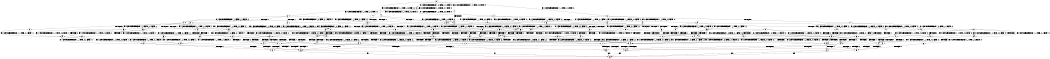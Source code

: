 digraph BCG {
size = "7, 10.5";
center = TRUE;
node [shape = circle];
0 [peripheries = 2];
0 -> 1 [label = "EX !0 !ATOMIC_EXCH_BRANCH (1, +1, TRUE, +0, 2, TRUE) !:0:"];
0 -> 2 [label = "EX !1 !ATOMIC_EXCH_BRANCH (1, +1, TRUE, +0, 2, TRUE) !:0:"];
0 -> 3 [label = "EX !2 !ATOMIC_EXCH_BRANCH (1, +0, FALSE, +0, 1, TRUE) !:0:"];
0 -> 4 [label = "EX !0 !ATOMIC_EXCH_BRANCH (1, +1, TRUE, +0, 2, TRUE) !:0:"];
1 -> 5 [label = "TERMINATE !0"];
2 -> 6 [label = "EX !0 !ATOMIC_EXCH_BRANCH (1, +1, TRUE, +0, 2, FALSE) !:0:"];
2 -> 7 [label = "TERMINATE !1"];
2 -> 8 [label = "EX !2 !ATOMIC_EXCH_BRANCH (1, +0, FALSE, +0, 1, FALSE) !:0:"];
2 -> 9 [label = "EX !0 !ATOMIC_EXCH_BRANCH (1, +1, TRUE, +0, 2, FALSE) !:0:"];
3 -> 10 [label = "EX !0 !ATOMIC_EXCH_BRANCH (1, +1, TRUE, +0, 2, TRUE) !:0:"];
3 -> 11 [label = "EX !1 !ATOMIC_EXCH_BRANCH (1, +1, TRUE, +0, 2, TRUE) !:0:"];
3 -> 12 [label = "EX !0 !ATOMIC_EXCH_BRANCH (1, +1, TRUE, +0, 2, TRUE) !:0:"];
3 -> 3 [label = "EX !2 !ATOMIC_EXCH_BRANCH (1, +0, FALSE, +0, 1, TRUE) !:0:"];
4 -> 5 [label = "TERMINATE !0"];
4 -> 13 [label = "TERMINATE !0"];
4 -> 9 [label = "EX !1 !ATOMIC_EXCH_BRANCH (1, +1, TRUE, +0, 2, FALSE) !:0:"];
4 -> 14 [label = "EX !2 !ATOMIC_EXCH_BRANCH (1, +0, FALSE, +0, 1, FALSE) !:0:"];
5 -> 15 [label = "EX !1 !ATOMIC_EXCH_BRANCH (1, +1, TRUE, +0, 2, FALSE) !:1:"];
6 -> 16 [label = "TERMINATE !0"];
7 -> 17 [label = "EX !0 !ATOMIC_EXCH_BRANCH (1, +1, TRUE, +0, 2, FALSE) !:0:"];
7 -> 18 [label = "EX !2 !ATOMIC_EXCH_BRANCH (1, +0, FALSE, +0, 1, FALSE) !:0:"];
7 -> 19 [label = "EX !0 !ATOMIC_EXCH_BRANCH (1, +1, TRUE, +0, 2, FALSE) !:0:"];
8 -> 20 [label = "EX !0 !ATOMIC_EXCH_BRANCH (1, +1, TRUE, +0, 2, FALSE) !:0:"];
8 -> 21 [label = "TERMINATE !1"];
8 -> 22 [label = "TERMINATE !2"];
8 -> 23 [label = "EX !0 !ATOMIC_EXCH_BRANCH (1, +1, TRUE, +0, 2, FALSE) !:0:"];
9 -> 16 [label = "TERMINATE !0"];
9 -> 24 [label = "TERMINATE !1"];
9 -> 25 [label = "TERMINATE !0"];
9 -> 26 [label = "EX !2 !ATOMIC_EXCH_BRANCH (1, +0, FALSE, +0, 1, FALSE) !:0:"];
10 -> 27 [label = "TERMINATE !0"];
11 -> 28 [label = "EX !0 !ATOMIC_EXCH_BRANCH (1, +1, TRUE, +0, 2, FALSE) !:0:"];
11 -> 29 [label = "TERMINATE !1"];
11 -> 30 [label = "EX !0 !ATOMIC_EXCH_BRANCH (1, +1, TRUE, +0, 2, FALSE) !:0:"];
11 -> 8 [label = "EX !2 !ATOMIC_EXCH_BRANCH (1, +0, FALSE, +0, 1, FALSE) !:0:"];
12 -> 27 [label = "TERMINATE !0"];
12 -> 31 [label = "TERMINATE !0"];
12 -> 30 [label = "EX !1 !ATOMIC_EXCH_BRANCH (1, +1, TRUE, +0, 2, FALSE) !:0:"];
12 -> 14 [label = "EX !2 !ATOMIC_EXCH_BRANCH (1, +0, FALSE, +0, 1, FALSE) !:0:"];
13 -> 15 [label = "EX !1 !ATOMIC_EXCH_BRANCH (1, +1, TRUE, +0, 2, FALSE) !:1:"];
13 -> 32 [label = "EX !1 !ATOMIC_EXCH_BRANCH (1, +1, TRUE, +0, 2, FALSE) !:1:"];
13 -> 33 [label = "EX !2 !ATOMIC_EXCH_BRANCH (1, +0, FALSE, +0, 1, FALSE) !:1:"];
14 -> 34 [label = "TERMINATE !0"];
14 -> 35 [label = "TERMINATE !2"];
14 -> 36 [label = "TERMINATE !0"];
14 -> 23 [label = "EX !1 !ATOMIC_EXCH_BRANCH (1, +1, TRUE, +0, 2, FALSE) !:0:"];
15 -> 37 [label = "TERMINATE !1"];
16 -> 37 [label = "TERMINATE !1"];
17 -> 38 [label = "TERMINATE !0"];
18 -> 39 [label = "EX !0 !ATOMIC_EXCH_BRANCH (1, +1, TRUE, +0, 2, FALSE) !:0:"];
18 -> 40 [label = "TERMINATE !2"];
18 -> 41 [label = "EX !0 !ATOMIC_EXCH_BRANCH (1, +1, TRUE, +0, 2, FALSE) !:0:"];
19 -> 38 [label = "TERMINATE !0"];
19 -> 42 [label = "TERMINATE !0"];
19 -> 43 [label = "EX !2 !ATOMIC_EXCH_BRANCH (1, +0, FALSE, +0, 1, FALSE) !:0:"];
20 -> 44 [label = "TERMINATE !0"];
21 -> 39 [label = "EX !0 !ATOMIC_EXCH_BRANCH (1, +1, TRUE, +0, 2, FALSE) !:0:"];
21 -> 40 [label = "TERMINATE !2"];
21 -> 41 [label = "EX !0 !ATOMIC_EXCH_BRANCH (1, +1, TRUE, +0, 2, FALSE) !:0:"];
22 -> 45 [label = "EX !0 !ATOMIC_EXCH_BRANCH (1, +1, TRUE, +0, 2, FALSE) !:0:"];
22 -> 40 [label = "TERMINATE !1"];
22 -> 46 [label = "EX !0 !ATOMIC_EXCH_BRANCH (1, +1, TRUE, +0, 2, FALSE) !:0:"];
23 -> 44 [label = "TERMINATE !0"];
23 -> 47 [label = "TERMINATE !1"];
23 -> 48 [label = "TERMINATE !2"];
23 -> 49 [label = "TERMINATE !0"];
24 -> 38 [label = "TERMINATE !0"];
24 -> 42 [label = "TERMINATE !0"];
24 -> 43 [label = "EX !2 !ATOMIC_EXCH_BRANCH (1, +0, FALSE, +0, 1, FALSE) !:0:"];
25 -> 37 [label = "TERMINATE !1"];
25 -> 50 [label = "TERMINATE !1"];
25 -> 51 [label = "EX !2 !ATOMIC_EXCH_BRANCH (1, +0, FALSE, +0, 1, FALSE) !:1:"];
26 -> 44 [label = "TERMINATE !0"];
26 -> 47 [label = "TERMINATE !1"];
26 -> 48 [label = "TERMINATE !2"];
26 -> 49 [label = "TERMINATE !0"];
27 -> 52 [label = "EX !1 !ATOMIC_EXCH_BRANCH (1, +1, TRUE, +0, 2, FALSE) !:1:"];
28 -> 53 [label = "TERMINATE !0"];
29 -> 54 [label = "EX !0 !ATOMIC_EXCH_BRANCH (1, +1, TRUE, +0, 2, FALSE) !:0:"];
29 -> 55 [label = "EX !0 !ATOMIC_EXCH_BRANCH (1, +1, TRUE, +0, 2, FALSE) !:0:"];
29 -> 18 [label = "EX !2 !ATOMIC_EXCH_BRANCH (1, +0, FALSE, +0, 1, FALSE) !:0:"];
30 -> 53 [label = "TERMINATE !0"];
30 -> 56 [label = "TERMINATE !1"];
30 -> 57 [label = "TERMINATE !0"];
30 -> 26 [label = "EX !2 !ATOMIC_EXCH_BRANCH (1, +0, FALSE, +0, 1, FALSE) !:0:"];
31 -> 52 [label = "EX !1 !ATOMIC_EXCH_BRANCH (1, +1, TRUE, +0, 2, FALSE) !:1:"];
31 -> 58 [label = "EX !1 !ATOMIC_EXCH_BRANCH (1, +1, TRUE, +0, 2, FALSE) !:1:"];
31 -> 33 [label = "EX !2 !ATOMIC_EXCH_BRANCH (1, +0, FALSE, +0, 1, FALSE) !:1:"];
32 -> 37 [label = "TERMINATE !1"];
32 -> 50 [label = "TERMINATE !1"];
32 -> 51 [label = "EX !2 !ATOMIC_EXCH_BRANCH (1, +0, FALSE, +0, 1, FALSE) !:1:"];
33 -> 59 [label = "EX !1 !ATOMIC_EXCH_BRANCH (1, +1, TRUE, +0, 2, FALSE) !:1:"];
33 -> 60 [label = "TERMINATE !2"];
33 -> 61 [label = "EX !1 !ATOMIC_EXCH_BRANCH (1, +1, TRUE, +0, 2, FALSE) !:1:"];
34 -> 59 [label = "EX !1 !ATOMIC_EXCH_BRANCH (1, +1, TRUE, +0, 2, FALSE) !:1:"];
35 -> 62 [label = "TERMINATE !0"];
35 -> 63 [label = "TERMINATE !0"];
35 -> 46 [label = "EX !1 !ATOMIC_EXCH_BRANCH (1, +1, TRUE, +0, 2, FALSE) !:0:"];
36 -> 59 [label = "EX !1 !ATOMIC_EXCH_BRANCH (1, +1, TRUE, +0, 2, FALSE) !:1:"];
36 -> 60 [label = "TERMINATE !2"];
36 -> 61 [label = "EX !1 !ATOMIC_EXCH_BRANCH (1, +1, TRUE, +0, 2, FALSE) !:1:"];
37 -> 64 [label = "EX !2 !ATOMIC_EXCH_BRANCH (1, +0, FALSE, +0, 1, FALSE) !:2:"];
38 -> 64 [label = "EX !2 !ATOMIC_EXCH_BRANCH (1, +0, FALSE, +0, 1, FALSE) !:2:"];
39 -> 65 [label = "TERMINATE !0"];
40 -> 66 [label = "EX !0 !ATOMIC_EXCH_BRANCH (1, +1, TRUE, +0, 2, FALSE) !:0:"];
40 -> 67 [label = "EX !0 !ATOMIC_EXCH_BRANCH (1, +1, TRUE, +0, 2, FALSE) !:0:"];
41 -> 65 [label = "TERMINATE !0"];
41 -> 68 [label = "TERMINATE !2"];
41 -> 69 [label = "TERMINATE !0"];
42 -> 64 [label = "EX !2 !ATOMIC_EXCH_BRANCH (1, +0, FALSE, +0, 1, FALSE) !:2:"];
42 -> 70 [label = "EX !2 !ATOMIC_EXCH_BRANCH (1, +0, FALSE, +0, 1, FALSE) !:2:"];
43 -> 65 [label = "TERMINATE !0"];
43 -> 68 [label = "TERMINATE !2"];
43 -> 69 [label = "TERMINATE !0"];
44 -> 71 [label = "TERMINATE !2"];
45 -> 72 [label = "TERMINATE !0"];
46 -> 72 [label = "TERMINATE !0"];
46 -> 68 [label = "TERMINATE !1"];
46 -> 73 [label = "TERMINATE !0"];
47 -> 65 [label = "TERMINATE !0"];
47 -> 68 [label = "TERMINATE !2"];
47 -> 69 [label = "TERMINATE !0"];
48 -> 72 [label = "TERMINATE !0"];
48 -> 68 [label = "TERMINATE !1"];
48 -> 73 [label = "TERMINATE !0"];
49 -> 71 [label = "TERMINATE !2"];
49 -> 74 [label = "TERMINATE !1"];
49 -> 75 [label = "TERMINATE !2"];
50 -> 64 [label = "EX !2 !ATOMIC_EXCH_BRANCH (1, +0, FALSE, +0, 1, FALSE) !:2:"];
50 -> 70 [label = "EX !2 !ATOMIC_EXCH_BRANCH (1, +0, FALSE, +0, 1, FALSE) !:2:"];
51 -> 71 [label = "TERMINATE !2"];
51 -> 74 [label = "TERMINATE !1"];
51 -> 75 [label = "TERMINATE !2"];
52 -> 76 [label = "TERMINATE !1"];
53 -> 76 [label = "TERMINATE !1"];
54 -> 77 [label = "TERMINATE !0"];
55 -> 77 [label = "TERMINATE !0"];
55 -> 78 [label = "TERMINATE !0"];
55 -> 43 [label = "EX !2 !ATOMIC_EXCH_BRANCH (1, +0, FALSE, +0, 1, FALSE) !:0:"];
56 -> 77 [label = "TERMINATE !0"];
56 -> 78 [label = "TERMINATE !0"];
56 -> 43 [label = "EX !2 !ATOMIC_EXCH_BRANCH (1, +0, FALSE, +0, 1, FALSE) !:0:"];
57 -> 76 [label = "TERMINATE !1"];
57 -> 79 [label = "TERMINATE !1"];
57 -> 51 [label = "EX !2 !ATOMIC_EXCH_BRANCH (1, +0, FALSE, +0, 1, FALSE) !:1:"];
58 -> 76 [label = "TERMINATE !1"];
58 -> 79 [label = "TERMINATE !1"];
58 -> 51 [label = "EX !2 !ATOMIC_EXCH_BRANCH (1, +0, FALSE, +0, 1, FALSE) !:1:"];
59 -> 71 [label = "TERMINATE !2"];
60 -> 80 [label = "EX !1 !ATOMIC_EXCH_BRANCH (1, +1, TRUE, +0, 2, FALSE) !:1:"];
60 -> 81 [label = "EX !1 !ATOMIC_EXCH_BRANCH (1, +1, TRUE, +0, 2, FALSE) !:1:"];
61 -> 71 [label = "TERMINATE !2"];
61 -> 74 [label = "TERMINATE !1"];
61 -> 75 [label = "TERMINATE !2"];
62 -> 80 [label = "EX !1 !ATOMIC_EXCH_BRANCH (1, +1, TRUE, +0, 2, FALSE) !:1:"];
63 -> 80 [label = "EX !1 !ATOMIC_EXCH_BRANCH (1, +1, TRUE, +0, 2, FALSE) !:1:"];
63 -> 81 [label = "EX !1 !ATOMIC_EXCH_BRANCH (1, +1, TRUE, +0, 2, FALSE) !:1:"];
64 -> 82 [label = "TERMINATE !2"];
65 -> 82 [label = "TERMINATE !2"];
66 -> 83 [label = "TERMINATE !0"];
67 -> 83 [label = "TERMINATE !0"];
67 -> 84 [label = "TERMINATE !0"];
68 -> 83 [label = "TERMINATE !0"];
68 -> 84 [label = "TERMINATE !0"];
69 -> 82 [label = "TERMINATE !2"];
69 -> 85 [label = "TERMINATE !2"];
70 -> 82 [label = "TERMINATE !2"];
70 -> 85 [label = "TERMINATE !2"];
71 -> 86 [label = "TERMINATE !1"];
72 -> 86 [label = "TERMINATE !1"];
73 -> 86 [label = "TERMINATE !1"];
73 -> 87 [label = "TERMINATE !1"];
74 -> 82 [label = "TERMINATE !2"];
74 -> 85 [label = "TERMINATE !2"];
75 -> 86 [label = "TERMINATE !1"];
75 -> 87 [label = "TERMINATE !1"];
76 -> 64 [label = "EX !2 !ATOMIC_EXCH_BRANCH (1, +0, FALSE, +0, 1, FALSE) !:2:"];
77 -> 64 [label = "EX !2 !ATOMIC_EXCH_BRANCH (1, +0, FALSE, +0, 1, FALSE) !:2:"];
78 -> 64 [label = "EX !2 !ATOMIC_EXCH_BRANCH (1, +0, FALSE, +0, 1, FALSE) !:2:"];
78 -> 70 [label = "EX !2 !ATOMIC_EXCH_BRANCH (1, +0, FALSE, +0, 1, FALSE) !:2:"];
79 -> 64 [label = "EX !2 !ATOMIC_EXCH_BRANCH (1, +0, FALSE, +0, 1, FALSE) !:2:"];
79 -> 70 [label = "EX !2 !ATOMIC_EXCH_BRANCH (1, +0, FALSE, +0, 1, FALSE) !:2:"];
80 -> 86 [label = "TERMINATE !1"];
81 -> 86 [label = "TERMINATE !1"];
81 -> 87 [label = "TERMINATE !1"];
82 -> 88 [label = "exit"];
83 -> 88 [label = "exit"];
84 -> 88 [label = "exit"];
85 -> 88 [label = "exit"];
86 -> 88 [label = "exit"];
87 -> 88 [label = "exit"];
}
